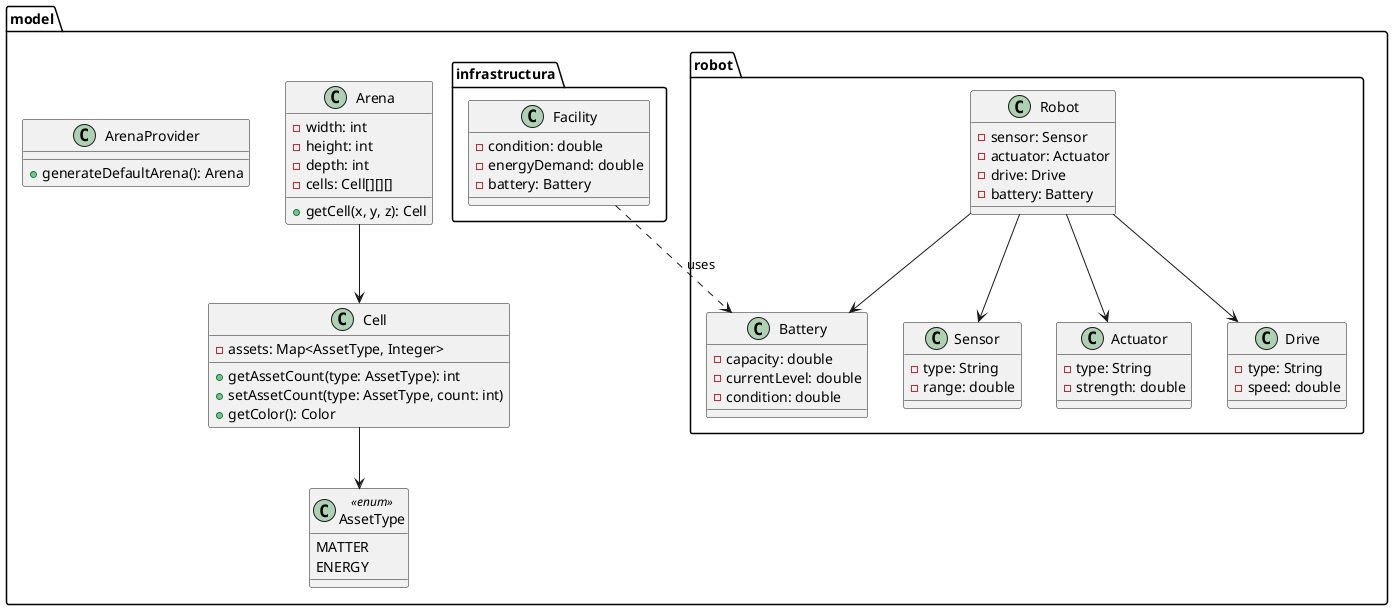 @startuml
' Model overview for pl.cx.p001.model and subpackages

package "model" {
  class Arena {
    - width: int
    - height: int
    - depth: int
    - cells: Cell[][][]
    + getCell(x, y, z): Cell
  }
  class ArenaProvider {
    + generateDefaultArena(): Arena
  }
  class AssetType <<enum>> {
    MATTER
    ENERGY
  }
  class Cell {
    - assets: Map<AssetType, Integer>
    + getAssetCount(type: AssetType): int
    + setAssetCount(type: AssetType, count: int)
    + getColor(): Color
  }
}

package "model.robot" {
  class Robot {
    - sensor: Sensor
    - actuator: Actuator
    - drive: Drive
    - battery: Battery
  }
  class Sensor {
    - type: String
    - range: double
  }
  class Actuator {
    - type: String
    - strength: double
  }
  class Drive {
    - type: String
    - speed: double
  }
  class Battery {
    - capacity: double
    - currentLevel: double
    - condition: double
  }
}

package "model.infrastructura" {
  class Facility {
    - condition: double
    - energyDemand: double
    - battery: Battery
  }
}

Arena --> Cell
Cell --> AssetType
Robot --> Sensor
Robot --> Actuator
Robot --> Drive
Robot --> Battery
Facility ..> Battery : uses
@enduml
